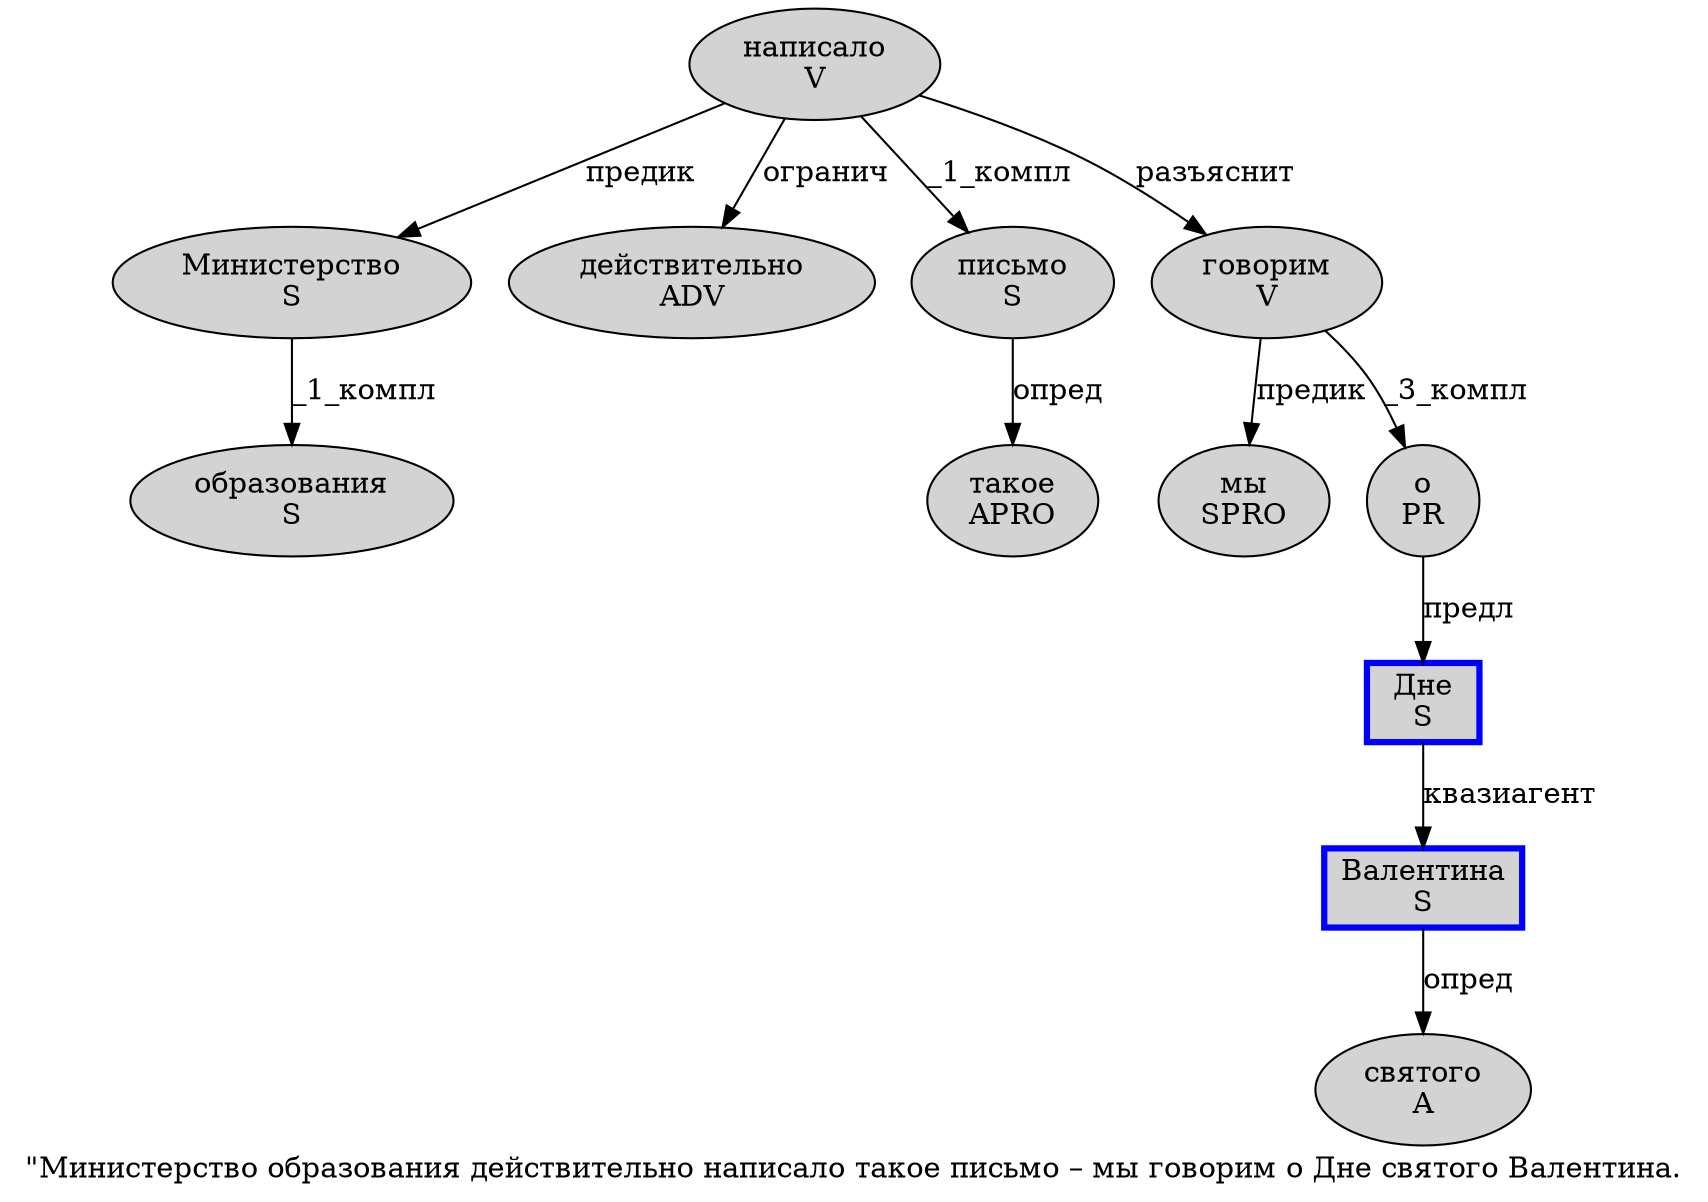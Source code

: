 digraph SENTENCE_1190 {
	graph [label="\"Министерство образования действительно написало такое письмо – мы говорим о Дне святого Валентина."]
	node [style=filled]
		1 [label="Министерство
S" color="" fillcolor=lightgray penwidth=1 shape=ellipse]
		2 [label="образования
S" color="" fillcolor=lightgray penwidth=1 shape=ellipse]
		3 [label="действительно
ADV" color="" fillcolor=lightgray penwidth=1 shape=ellipse]
		4 [label="написало
V" color="" fillcolor=lightgray penwidth=1 shape=ellipse]
		5 [label="такое
APRO" color="" fillcolor=lightgray penwidth=1 shape=ellipse]
		6 [label="письмо
S" color="" fillcolor=lightgray penwidth=1 shape=ellipse]
		8 [label="мы
SPRO" color="" fillcolor=lightgray penwidth=1 shape=ellipse]
		9 [label="говорим
V" color="" fillcolor=lightgray penwidth=1 shape=ellipse]
		10 [label="о
PR" color="" fillcolor=lightgray penwidth=1 shape=ellipse]
		11 [label="Дне
S" color=blue fillcolor=lightgray penwidth=3 shape=box]
		12 [label="святого
A" color="" fillcolor=lightgray penwidth=1 shape=ellipse]
		13 [label="Валентина
S" color=blue fillcolor=lightgray penwidth=3 shape=box]
			13 -> 12 [label="опред"]
			9 -> 8 [label="предик"]
			9 -> 10 [label="_3_компл"]
			6 -> 5 [label="опред"]
			11 -> 13 [label="квазиагент"]
			1 -> 2 [label="_1_компл"]
			4 -> 1 [label="предик"]
			4 -> 3 [label="огранич"]
			4 -> 6 [label="_1_компл"]
			4 -> 9 [label="разъяснит"]
			10 -> 11 [label="предл"]
}